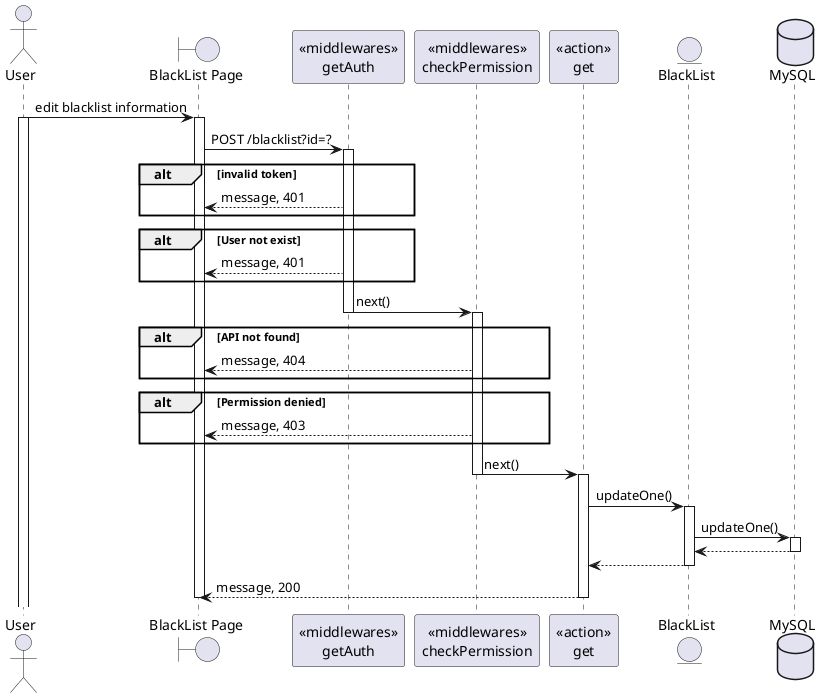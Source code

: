 @startuml
actor User
boundary "BlackList Page" as Client
participant "<<middlewares>>\ngetAuth" as mid1
participant "<<middlewares>>\ncheckPermission" as mid2
participant "<<action>>\nget" as Controller
entity "BlackList" as Model
database "MySQL" as DB

User -> Client: edit blacklist information
activate User
activate Client
Client -> mid1: POST /blacklist?id=?
activate mid1
alt invalid token
    mid1 --> Client: message, 401
end
alt User not exist
    mid1 --> Client: message, 401
end
mid1 -> mid2: next()
deactivate mid1
activate mid2
alt API not found
    mid2 --> Client: message, 404
end
alt Permission denied
    mid2 --> Client: message, 403
end
mid2 -> Controller: next()
deactivate mid2
activate Controller
Controller -> Model: updateOne()
activate Model
Model -> DB: updateOne()
activate DB
DB --> Model
deactivate DB
Model --> Controller
deactivate Model
Controller --> Client: message, 200
deactivate Controller







deactivate Client

@enduml

